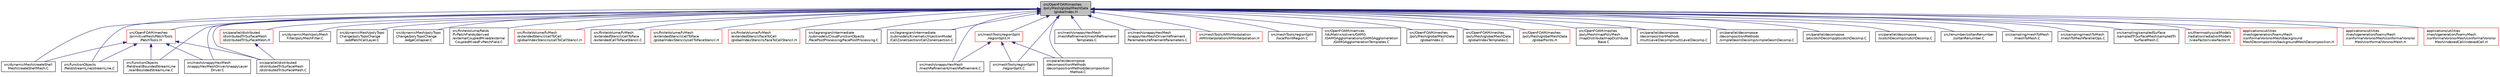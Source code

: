 digraph "src/OpenFOAM/meshes/polyMesh/globalMeshData/globalIndex.H"
{
  bgcolor="transparent";
  edge [fontname="Helvetica",fontsize="10",labelfontname="Helvetica",labelfontsize="10"];
  node [fontname="Helvetica",fontsize="10",shape=record];
  Node84 [label="src/OpenFOAM/meshes\l/polyMesh/globalMeshData\l/globalIndex.H",height=0.2,width=0.4,color="black", fillcolor="grey75", style="filled", fontcolor="black"];
  Node84 -> Node85 [dir="back",color="midnightblue",fontsize="10",style="solid",fontname="Helvetica"];
  Node85 [label="src/dynamicMesh/createShell\lMesh/createShellMesh.C",height=0.2,width=0.4,color="black",URL="$a00395.html"];
  Node84 -> Node86 [dir="back",color="midnightblue",fontsize="10",style="solid",fontname="Helvetica"];
  Node86 [label="src/dynamicMesh/polyMesh\lFilter/polyMeshFilter.C",height=0.2,width=0.4,color="black",URL="$a00680.html"];
  Node84 -> Node87 [dir="back",color="midnightblue",fontsize="10",style="solid",fontname="Helvetica"];
  Node87 [label="src/dynamicMesh/polyTopo\lChange/polyTopoChange\l/addPatchCellLayer.C",height=0.2,width=0.4,color="black",URL="$a00722.html"];
  Node84 -> Node88 [dir="back",color="midnightblue",fontsize="10",style="solid",fontname="Helvetica"];
  Node88 [label="src/dynamicMesh/polyTopo\lChange/polyTopoChange\l/edgeCollapser.C",height=0.2,width=0.4,color="black",URL="$a00740.html"];
  Node84 -> Node89 [dir="back",color="midnightblue",fontsize="10",style="solid",fontname="Helvetica"];
  Node89 [label="src/finiteVolume/fields\l/fvPatchFields/derived\l/externalCoupledMixed/external\lCoupledMixedFvPatchField.C",height=0.2,width=0.4,color="black",URL="$a01958.html"];
  Node84 -> Node90 [dir="back",color="midnightblue",fontsize="10",style="solid",fontname="Helvetica"];
  Node90 [label="src/finiteVolume/fvMesh\l/extendedStencil/cellToCell\l/globalIndexStencils/cellToCellStencil.H",height=0.2,width=0.4,color="red",URL="$a03536.html"];
  Node84 -> Node109 [dir="back",color="midnightblue",fontsize="10",style="solid",fontname="Helvetica"];
  Node109 [label="src/finiteVolume/fvMesh\l/extendedStencil/cellToFace\l/extendedCellToFaceStencil.C",height=0.2,width=0.4,color="black",URL="$a03569.html"];
  Node84 -> Node110 [dir="back",color="midnightblue",fontsize="10",style="solid",fontname="Helvetica"];
  Node110 [label="src/finiteVolume/fvMesh\l/extendedStencil/cellToFace\l/globalIndexStencils/cellToFaceStencil.H",height=0.2,width=0.4,color="red",URL="$a03602.html"];
  Node84 -> Node148 [dir="back",color="midnightblue",fontsize="10",style="solid",fontname="Helvetica"];
  Node148 [label="src/finiteVolume/fvMesh\l/extendedStencil/faceToCell\l/globalIndexStencils/faceToCellStencil.H",height=0.2,width=0.4,color="red",URL="$a03701.html"];
  Node84 -> Node155 [dir="back",color="midnightblue",fontsize="10",style="solid",fontname="Helvetica"];
  Node155 [label="src/functionObjects\l/field/streamLine/streamLine.C",height=0.2,width=0.4,color="black",URL="$a04796.html"];
  Node84 -> Node156 [dir="back",color="midnightblue",fontsize="10",style="solid",fontname="Helvetica"];
  Node156 [label="src/functionObjects\l/field/wallBoundedStreamLine\l/wallBoundedStreamLine.C",height=0.2,width=0.4,color="black",URL="$a04841.html"];
  Node84 -> Node157 [dir="back",color="midnightblue",fontsize="10",style="solid",fontname="Helvetica"];
  Node157 [label="src/lagrangian/intermediate\l/submodels/CloudFunctionObjects\l/FacePostProcessing/FacePostProcessing.C",height=0.2,width=0.4,color="black",URL="$a06233.html"];
  Node84 -> Node158 [dir="back",color="midnightblue",fontsize="10",style="solid",fontname="Helvetica"];
  Node158 [label="src/lagrangian/intermediate\l/submodels/Kinematic/InjectionModel\l/CellZoneInjection/CellZoneInjection.C",height=0.2,width=0.4,color="black",URL="$a06383.html"];
  Node84 -> Node159 [dir="back",color="midnightblue",fontsize="10",style="solid",fontname="Helvetica"];
  Node159 [label="src/mesh/snappyHexMesh\l/meshRefinement/meshRefinement.C",height=0.2,width=0.4,color="black",URL="$a07733.html"];
  Node84 -> Node160 [dir="back",color="midnightblue",fontsize="10",style="solid",fontname="Helvetica"];
  Node160 [label="src/mesh/snappyHexMesh\l/meshRefinement/meshRefinement\lTemplates.C",height=0.2,width=0.4,color="black",URL="$a07751.html"];
  Node84 -> Node161 [dir="back",color="midnightblue",fontsize="10",style="solid",fontname="Helvetica"];
  Node161 [label="src/mesh/snappyHexMesh\l/snappyHexMeshDriver/refinement\lParameters/refinementParameters.C",height=0.2,width=0.4,color="black",URL="$a07802.html"];
  Node84 -> Node162 [dir="back",color="midnightblue",fontsize="10",style="solid",fontname="Helvetica"];
  Node162 [label="src/mesh/snappyHexMesh\l/snappyHexMeshDriver/snappyLayer\lDriver.C",height=0.2,width=0.4,color="black",URL="$a07814.html",tooltip="All to do with adding cell layers. "];
  Node84 -> Node163 [dir="back",color="midnightblue",fontsize="10",style="solid",fontname="Helvetica"];
  Node163 [label="src/meshTools/AMIInterpolation\l/AMIInterpolation/AMIInterpolation.H",height=0.2,width=0.4,color="red",URL="$a07931.html"];
  Node84 -> Node457 [dir="back",color="midnightblue",fontsize="10",style="solid",fontname="Helvetica"];
  Node457 [label="src/meshTools/regionSplit\l/localPointRegion.C",height=0.2,width=0.4,color="black",URL="$a08450.html"];
  Node84 -> Node458 [dir="back",color="midnightblue",fontsize="10",style="solid",fontname="Helvetica"];
  Node458 [label="src/meshTools/regionSplit\l/regionSplit.H",height=0.2,width=0.4,color="red",URL="$a08465.html"];
  Node458 -> Node159 [dir="back",color="midnightblue",fontsize="10",style="solid",fontname="Helvetica"];
  Node458 -> Node461 [dir="back",color="midnightblue",fontsize="10",style="solid",fontname="Helvetica"];
  Node461 [label="src/meshTools/regionSplit\l/regionSplit.C",height=0.2,width=0.4,color="black",URL="$a08462.html"];
  Node458 -> Node463 [dir="back",color="midnightblue",fontsize="10",style="solid",fontname="Helvetica"];
  Node463 [label="src/parallel/decompose\l/decompositionMethods\l/decompositionMethod/decomposition\lMethod.C",height=0.2,width=0.4,color="black",URL="$a13880.html"];
  Node84 -> Node461 [dir="back",color="midnightblue",fontsize="10",style="solid",fontname="Helvetica"];
  Node84 -> Node466 [dir="back",color="midnightblue",fontsize="10",style="solid",fontname="Helvetica"];
  Node466 [label="src/OpenFOAM/matrices\l/lduMatrix/solvers/GAMG\l/GAMGAgglomerations/GAMGAgglomeration\l/GAMGAgglomerationTemplates.C",height=0.2,width=0.4,color="black",URL="$a11444.html"];
  Node84 -> Node467 [dir="back",color="midnightblue",fontsize="10",style="solid",fontname="Helvetica"];
  Node467 [label="src/OpenFOAM/meshes\l/polyMesh/globalMeshData\l/globalIndex.C",height=0.2,width=0.4,color="black",URL="$a12278.html"];
  Node84 -> Node468 [dir="back",color="midnightblue",fontsize="10",style="solid",fontname="Helvetica"];
  Node468 [label="src/OpenFOAM/meshes\l/polyMesh/globalMeshData\l/globalIndexTemplates.C",height=0.2,width=0.4,color="black",URL="$a12287.html"];
  Node84 -> Node469 [dir="back",color="midnightblue",fontsize="10",style="solid",fontname="Helvetica"];
  Node469 [label="src/OpenFOAM/meshes\l/polyMesh/globalMeshData\l/globalPoints.H",height=0.2,width=0.4,color="red",URL="$a12302.html"];
  Node84 -> Node472 [dir="back",color="midnightblue",fontsize="10",style="solid",fontname="Helvetica"];
  Node472 [label="src/OpenFOAM/meshes\l/polyMesh/mapPolyMesh\l/mapDistribute/mapDistribute\lBase.C",height=0.2,width=0.4,color="black",URL="$a12338.html"];
  Node84 -> Node473 [dir="back",color="midnightblue",fontsize="10",style="solid",fontname="Helvetica"];
  Node473 [label="src/OpenFOAM/meshes\l/primitiveMesh/PatchTools\l/PatchTools.H",height=0.2,width=0.4,color="red",URL="$a12620.html"];
  Node473 -> Node85 [dir="back",color="midnightblue",fontsize="10",style="solid",fontname="Helvetica"];
  Node473 -> Node155 [dir="back",color="midnightblue",fontsize="10",style="solid",fontname="Helvetica"];
  Node473 -> Node156 [dir="back",color="midnightblue",fontsize="10",style="solid",fontname="Helvetica"];
  Node473 -> Node162 [dir="back",color="midnightblue",fontsize="10",style="solid",fontname="Helvetica"];
  Node473 -> Node495 [dir="back",color="midnightblue",fontsize="10",style="solid",fontname="Helvetica"];
  Node495 [label="src/parallel/distributed\l/distributedTriSurfaceMesh\l/distributedTriSurfaceMesh.C",height=0.2,width=0.4,color="black",URL="$a13946.html"];
  Node84 -> Node463 [dir="back",color="midnightblue",fontsize="10",style="solid",fontname="Helvetica"];
  Node84 -> Node585 [dir="back",color="midnightblue",fontsize="10",style="solid",fontname="Helvetica"];
  Node585 [label="src/parallel/decompose\l/decompositionMethods\l/multiLevelDecomp/multiLevelDecomp.C",height=0.2,width=0.4,color="black",URL="$a13904.html"];
  Node84 -> Node586 [dir="back",color="midnightblue",fontsize="10",style="solid",fontname="Helvetica"];
  Node586 [label="src/parallel/decompose\l/decompositionMethods\l/simpleGeomDecomp/simpleGeomDecomp.C",height=0.2,width=0.4,color="black",URL="$a13916.html"];
  Node84 -> Node587 [dir="back",color="midnightblue",fontsize="10",style="solid",fontname="Helvetica"];
  Node587 [label="src/parallel/decompose\l/ptscotchDecomp/ptscotchDecomp.C",height=0.2,width=0.4,color="black",URL="$a13934.html"];
  Node84 -> Node588 [dir="back",color="midnightblue",fontsize="10",style="solid",fontname="Helvetica"];
  Node588 [label="src/parallel/decompose\l/scotchDecomp/scotchDecomp.C",height=0.2,width=0.4,color="black",URL="$a13940.html"];
  Node84 -> Node589 [dir="back",color="midnightblue",fontsize="10",style="solid",fontname="Helvetica"];
  Node589 [label="src/parallel/distributed\l/distributedTriSurfaceMesh\l/distributedTriSurfaceMesh.H",height=0.2,width=0.4,color="red",URL="$a13949.html"];
  Node589 -> Node495 [dir="back",color="midnightblue",fontsize="10",style="solid",fontname="Helvetica"];
  Node84 -> Node495 [dir="back",color="midnightblue",fontsize="10",style="solid",fontname="Helvetica"];
  Node84 -> Node591 [dir="back",color="midnightblue",fontsize="10",style="solid",fontname="Helvetica"];
  Node591 [label="src/renumber/zoltanRenumber\l/zoltanRenumber.C",height=0.2,width=0.4,color="black",URL="$a14549.html"];
  Node84 -> Node450 [dir="back",color="midnightblue",fontsize="10",style="solid",fontname="Helvetica"];
  Node450 [label="src/sampling/meshToMesh\l/meshToMesh.C",height=0.2,width=0.4,color="black",URL="$a14906.html"];
  Node84 -> Node452 [dir="back",color="midnightblue",fontsize="10",style="solid",fontname="Helvetica"];
  Node452 [label="src/sampling/meshToMesh\l/meshToMeshParallelOps.C",height=0.2,width=0.4,color="black",URL="$a14915.html"];
  Node84 -> Node508 [dir="back",color="midnightblue",fontsize="10",style="solid",fontname="Helvetica"];
  Node508 [label="src/sampling/sampledSurface\l/sampledTriSurfaceMesh/sampledTri\lSurfaceMesh.C",height=0.2,width=0.4,color="black",URL="$a15155.html"];
  Node84 -> Node592 [dir="back",color="midnightblue",fontsize="10",style="solid",fontname="Helvetica"];
  Node592 [label="src/thermophysicalModels\l/radiation/radiationModels\l/viewFactor/viewFactor.H",height=0.2,width=0.4,color="red",URL="$a16448.html"];
  Node84 -> Node594 [dir="back",color="midnightblue",fontsize="10",style="solid",fontname="Helvetica"];
  Node594 [label="applications/utilities\l/mesh/generation/foamyMesh\l/conformalVoronoiMesh/background\lMeshDecomposition/backgroundMeshDecomposition.H",height=0.2,width=0.4,color="red",URL="$a18476.html"];
  Node84 -> Node597 [dir="back",color="midnightblue",fontsize="10",style="solid",fontname="Helvetica"];
  Node597 [label="applications/utilities\l/mesh/generation/foamyMesh\l/conformalVoronoiMesh/conformalVoronoi\lMesh/conformalVoronoiMesh.H",height=0.2,width=0.4,color="red",URL="$a18620.html"];
  Node84 -> Node615 [dir="back",color="midnightblue",fontsize="10",style="solid",fontname="Helvetica"];
  Node615 [label="applications/utilities\l/mesh/generation/foamyMesh\l/conformalVoronoiMesh/conformalVoronoi\lMesh/indexedCell/indexedCell.H",height=0.2,width=0.4,color="red",URL="$a18665.html"];
}
